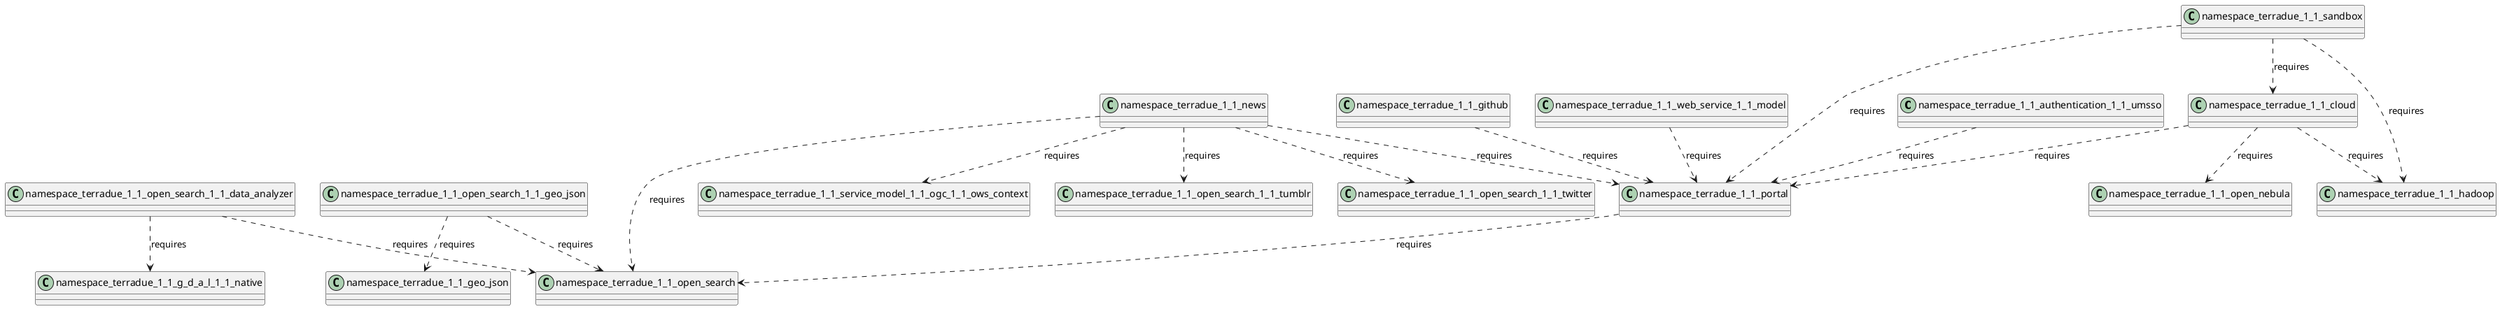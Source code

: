 @startuml
namespace_terradue_1_1_authentication_1_1_umsso  ..>  namespace_terradue_1_1_portal : requires
namespace_terradue_1_1_cloud  ..>  namespace_terradue_1_1_portal : requires
namespace_terradue_1_1_cloud  ..>  namespace_terradue_1_1_open_nebula : requires
namespace_terradue_1_1_cloud  ..>  namespace_terradue_1_1_hadoop : requires
namespace_terradue_1_1_github  ..>  namespace_terradue_1_1_portal : requires
namespace_terradue_1_1_news  ..>  namespace_terradue_1_1_open_search : requires
namespace_terradue_1_1_news  ..>  namespace_terradue_1_1_open_search_1_1_tumblr : requires
namespace_terradue_1_1_news  ..>  namespace_terradue_1_1_open_search_1_1_twitter : requires
namespace_terradue_1_1_news  ..>  namespace_terradue_1_1_service_model_1_1_ogc_1_1_ows_context : requires
namespace_terradue_1_1_news  ..>  namespace_terradue_1_1_portal : requires
namespace_terradue_1_1_open_search_1_1_data_analyzer  ..>  namespace_terradue_1_1_open_search : requires
namespace_terradue_1_1_open_search_1_1_data_analyzer  ..>  namespace_terradue_1_1_g_d_a_l_1_1_native : requires
namespace_terradue_1_1_open_search_1_1_geo_json  ..>  namespace_terradue_1_1_open_search : requires
namespace_terradue_1_1_open_search_1_1_geo_json  ..>  namespace_terradue_1_1_geo_json : requires
namespace_terradue_1_1_portal  ..>  namespace_terradue_1_1_open_search : requires
namespace_terradue_1_1_sandbox  ..>  namespace_terradue_1_1_portal : requires
namespace_terradue_1_1_sandbox  ..>  namespace_terradue_1_1_cloud : requires
namespace_terradue_1_1_sandbox  ..>  namespace_terradue_1_1_hadoop : requires
namespace_terradue_1_1_web_service_1_1_model  ..>  namespace_terradue_1_1_portal : requires
@enduml
